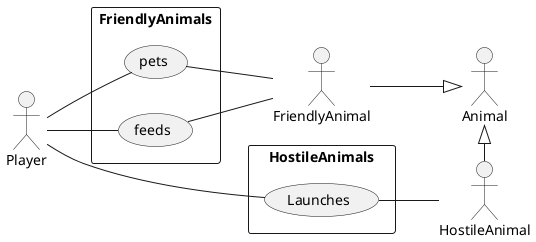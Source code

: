 @startuml
left to right direction
skinparam packageStyle rectangle
actor Player
actor Animal
actor HostileAnimal 
actor FriendlyAnimal 

rectangle HostileAnimals {
  Player -- (Launches)  
  (Launches) -- HostileAnimal
}
rectangle FriendlyAnimals {
  Player -- (pets)
  Player -- (feeds)
  (feeds) -- FriendlyAnimal
  (pets) -- FriendlyAnimal
}

HostileAnimal -left-|> Animal
FriendlyAnimal --|> Animal
@enduml
